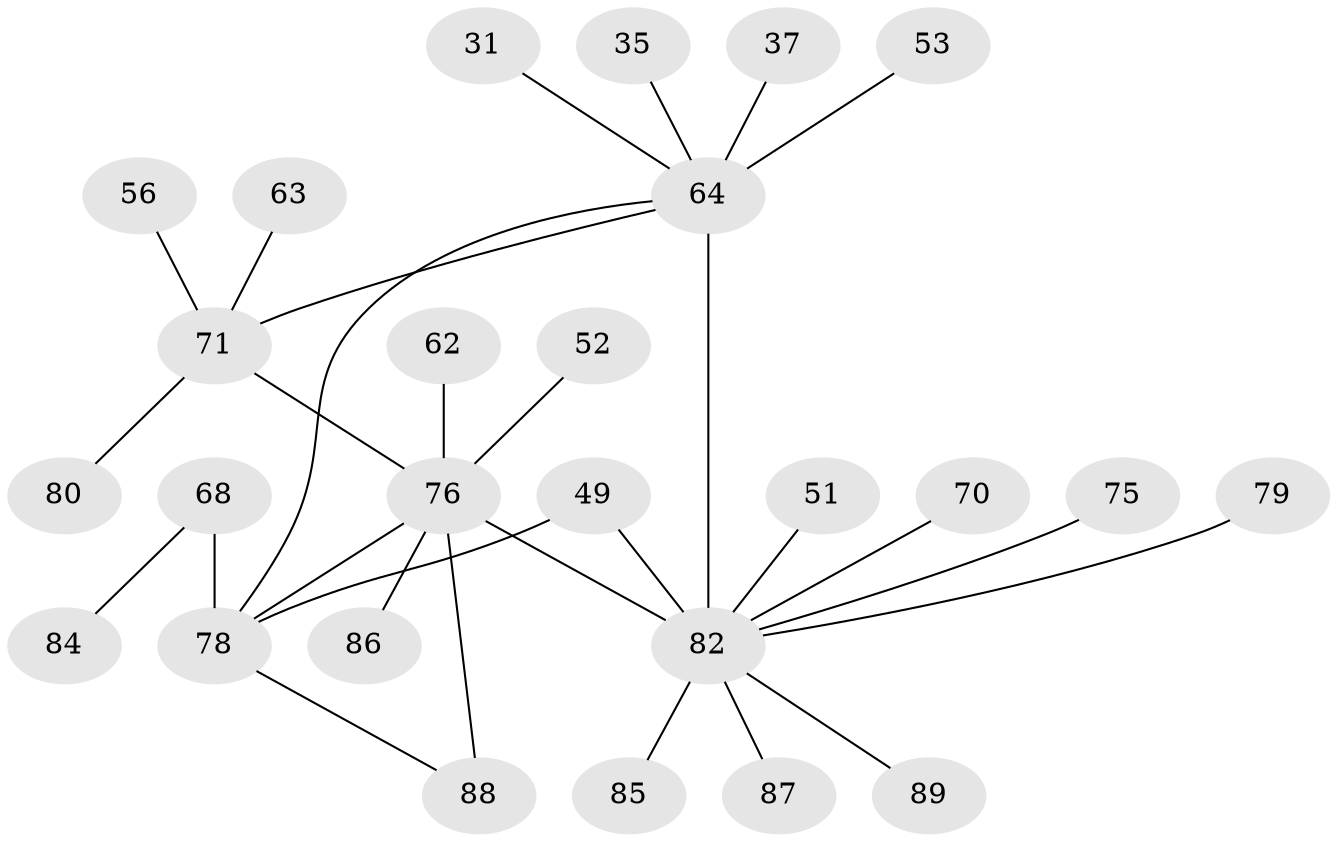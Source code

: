 // original degree distribution, {10: 0.02247191011235955, 6: 0.06741573033707865, 7: 0.0449438202247191, 4: 0.02247191011235955, 12: 0.011235955056179775, 5: 0.033707865168539325, 8: 0.011235955056179775, 11: 0.011235955056179775, 2: 0.16853932584269662, 1: 0.550561797752809, 3: 0.056179775280898875}
// Generated by graph-tools (version 1.1) at 2025/59/03/04/25 21:59:06]
// undirected, 26 vertices, 29 edges
graph export_dot {
graph [start="1"]
  node [color=gray90,style=filled];
  31;
  35;
  37;
  49 [super="+6+27+44"];
  51;
  52 [super="+30"];
  53;
  56;
  62;
  63;
  64 [super="+59+12+22"];
  68 [super="+66"];
  70;
  71 [super="+39+15+24+38+54"];
  75;
  76 [super="+34+47+72"];
  78 [super="+74"];
  79;
  80 [super="+46"];
  82 [super="+67+32+57+45"];
  84 [super="+81"];
  85;
  86 [super="+42"];
  87 [super="+83"];
  88 [super="+36"];
  89 [super="+61+77"];
  31 -- 64;
  35 -- 64;
  37 -- 64;
  49 -- 82 [weight=4];
  49 -- 78;
  51 -- 82;
  52 -- 76;
  53 -- 64;
  56 -- 71;
  62 -- 76;
  63 -- 71;
  64 -- 71 [weight=3];
  64 -- 82 [weight=6];
  64 -- 78 [weight=2];
  68 -- 78 [weight=4];
  68 -- 84;
  70 -- 82;
  71 -- 80;
  71 -- 76 [weight=4];
  75 -- 82;
  76 -- 78 [weight=2];
  76 -- 86;
  76 -- 82 [weight=4];
  76 -- 88 [weight=4];
  78 -- 88;
  79 -- 82;
  82 -- 85;
  82 -- 89;
  82 -- 87;
}
